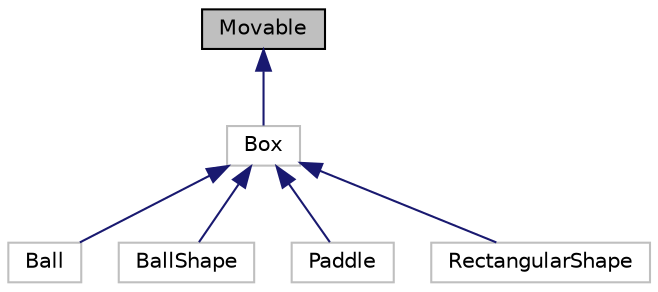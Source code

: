 digraph "Movable"
{
 // LATEX_PDF_SIZE
  edge [fontname="Helvetica",fontsize="10",labelfontname="Helvetica",labelfontsize="10"];
  node [fontname="Helvetica",fontsize="10",shape=record];
  Node1 [label="Movable",height=0.2,width=0.4,color="black", fillcolor="grey75", style="filled", fontcolor="black",tooltip=" "];
  Node1 -> Node2 [dir="back",color="midnightblue",fontsize="10",style="solid",fontname="Helvetica"];
  Node2 [label="Box",height=0.2,width=0.4,color="grey75", fillcolor="white", style="filled",URL="$class_box.html",tooltip=" "];
  Node2 -> Node3 [dir="back",color="midnightblue",fontsize="10",style="solid",fontname="Helvetica"];
  Node3 [label="Ball",height=0.2,width=0.4,color="grey75", fillcolor="white", style="filled",URL="$struct_ball.html",tooltip=" "];
  Node2 -> Node4 [dir="back",color="midnightblue",fontsize="10",style="solid",fontname="Helvetica"];
  Node4 [label="BallShape",height=0.2,width=0.4,color="grey75", fillcolor="white", style="filled",URL="$struct_ball_shape.html",tooltip=" "];
  Node2 -> Node5 [dir="back",color="midnightblue",fontsize="10",style="solid",fontname="Helvetica"];
  Node5 [label="Paddle",height=0.2,width=0.4,color="grey75", fillcolor="white", style="filled",URL="$struct_paddle.html",tooltip=" "];
  Node2 -> Node6 [dir="back",color="midnightblue",fontsize="10",style="solid",fontname="Helvetica"];
  Node6 [label="RectangularShape",height=0.2,width=0.4,color="grey75", fillcolor="white", style="filled",URL="$class_rectangular_shape.html",tooltip=" "];
}
